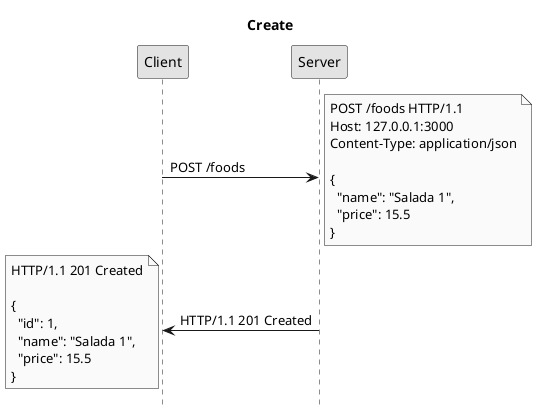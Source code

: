 @startuml
title Create
hide footbox
skinparam monochrome true

Client -> Server: POST /foods
note right: POST /foods HTTP/1.1\nHost: 127.0.0.1:3000\nContent-Type: application/json\n\n{\n  "name": "Salada 1",\n  "price": 15.5\n}
Server -> Client: HTTP/1.1 201 Created
note left: HTTP/1.1 201 Created\n\n{\n  "id": 1,\n  "name": "Salada 1",\n  "price": 15.5\n}
@enduml
